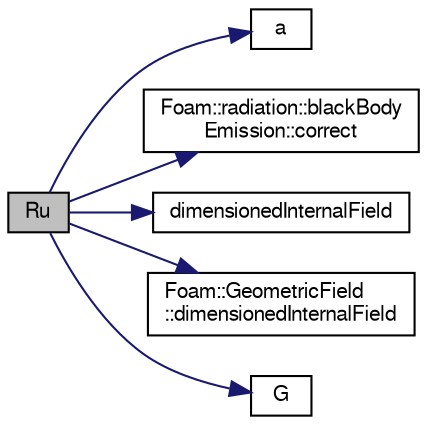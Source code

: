 digraph "Ru"
{
  bgcolor="transparent";
  edge [fontname="FreeSans",fontsize="10",labelfontname="FreeSans",labelfontsize="10"];
  node [fontname="FreeSans",fontsize="10",shape=record];
  rankdir="LR";
  Node344 [label="Ru",height=0.2,width=0.4,color="black", fillcolor="grey75", style="filled", fontcolor="black"];
  Node344 -> Node345 [color="midnightblue",fontsize="10",style="solid",fontname="FreeSans"];
  Node345 [label="a",height=0.2,width=0.4,color="black",URL="$a30022.html#a6ec8be06ec168a0f1539ef4f90004037",tooltip="Const access to total absorption coefficient. "];
  Node344 -> Node346 [color="midnightblue",fontsize="10",style="solid",fontname="FreeSans"];
  Node346 [label="Foam::radiation::blackBody\lEmission::correct",height=0.2,width=0.4,color="black",URL="$a30018.html#a9e241fd2d8314942118a4b8e7c9fbb80"];
  Node344 -> Node347 [color="midnightblue",fontsize="10",style="solid",fontname="FreeSans"];
  Node347 [label="dimensionedInternalField",height=0.2,width=0.4,color="black",URL="$a38438.html#a942cd19121a46cdc649099eb27c74b18"];
  Node344 -> Node348 [color="midnightblue",fontsize="10",style="solid",fontname="FreeSans"];
  Node348 [label="Foam::GeometricField\l::dimensionedInternalField",height=0.2,width=0.4,color="black",URL="$a22434.html#a92f45aec34e72d1a1d892e79e99766a7",tooltip="Return dimensioned internal field. "];
  Node344 -> Node349 [color="midnightblue",fontsize="10",style="solid",fontname="FreeSans"];
  Node349 [label="G",height=0.2,width=0.4,color="black",URL="$a30022.html#a8581631a04b72269680f5fba504f6031",tooltip="Const access to incident radiation field. "];
}
